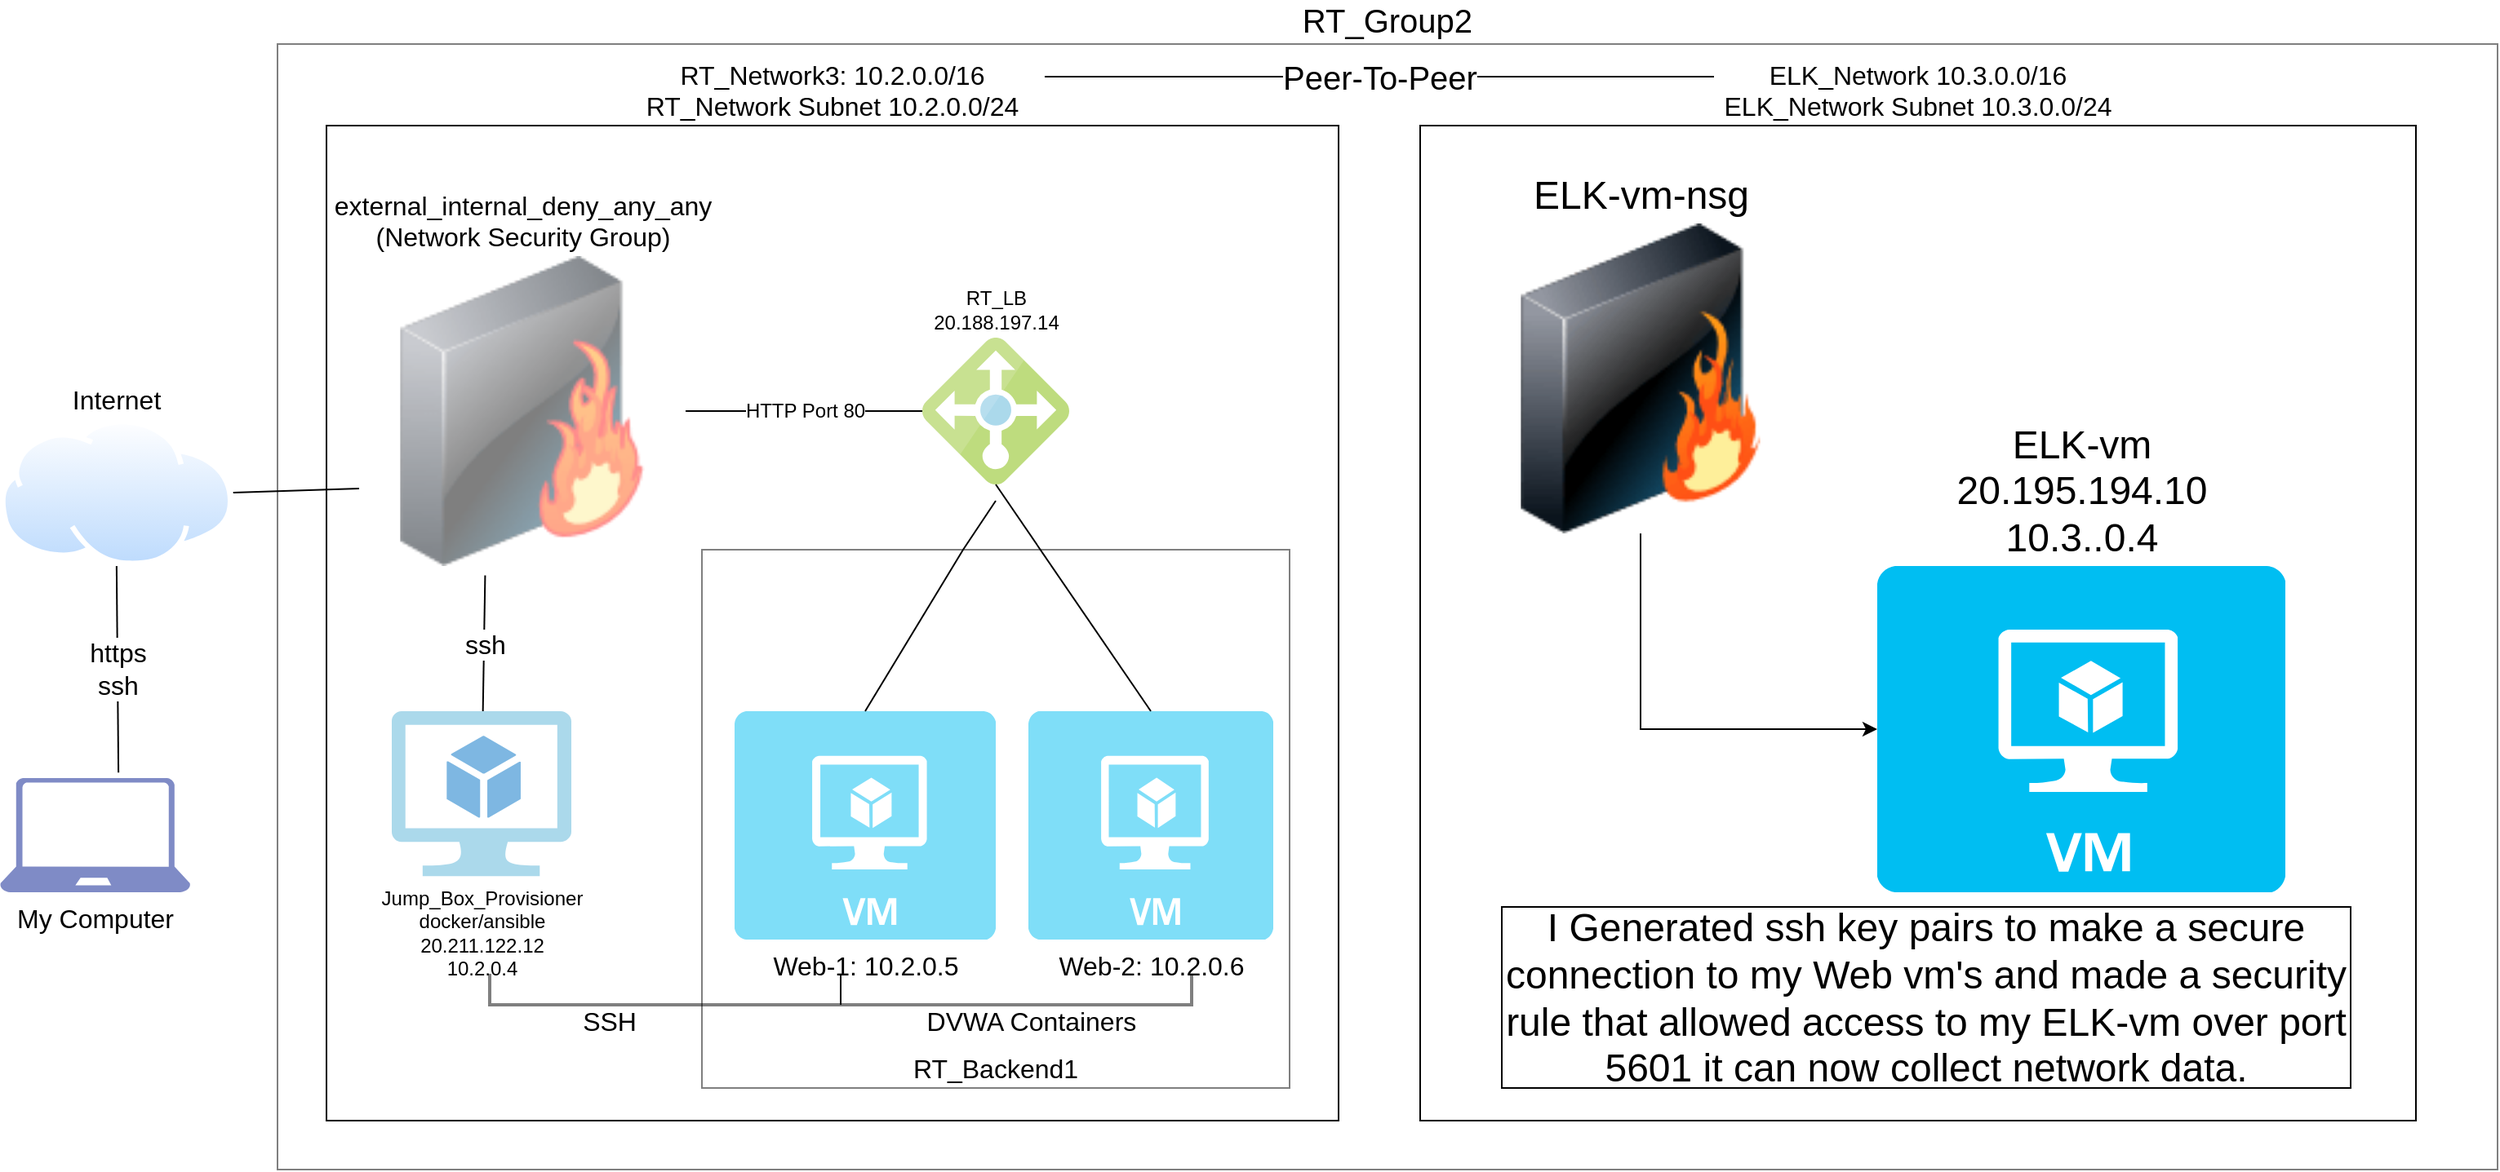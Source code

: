 <mxfile version="18.0.6" type="device"><diagram id="BsKbz5-NkPQYP5pjlKXJ" name="Page-1"><mxGraphModel dx="1564" dy="1078" grid="1" gridSize="10" guides="1" tooltips="1" connect="0" arrows="0" fold="1" page="1" pageScale="1" pageWidth="850" pageHeight="1100" math="0" shadow="0"><root><mxCell id="0"/><mxCell id="1" parent="0"/><object label="&lt;span style=&quot;font-size: 20px&quot;&gt;RT_Group2&lt;/span&gt;" id="tDIG5nRE4ZFMRcDhHl9I-1"><mxCell style="rounded=0;whiteSpace=wrap;html=1;verticalAlign=bottom;opacity=50;labelPosition=center;verticalLabelPosition=top;align=center;" parent="1" vertex="1"><mxGeometry x="170" y="40" width="1360" height="690" as="geometry"/></mxCell></object><mxCell id="tDIG5nRE4ZFMRcDhHl9I-2" value="RT_Network3: 10.2.0.0/16&lt;br&gt;RT_Network Subnet 10.2.0.0/24" style="rounded=0;whiteSpace=wrap;html=1;labelPosition=center;verticalLabelPosition=top;align=center;verticalAlign=bottom;fontSize=16;" parent="1" vertex="1"><mxGeometry x="200" y="90" width="620" height="610" as="geometry"/></mxCell><mxCell id="tDIG5nRE4ZFMRcDhHl9I-3" value="My Computer" style="sketch=0;aspect=fixed;pointerEvents=1;shadow=0;dashed=0;html=1;strokeColor=none;labelPosition=center;verticalLabelPosition=bottom;verticalAlign=top;align=center;fillColor=#00188D;shape=mxgraph.azure.laptop;fontSize=16;opacity=50;" parent="1" vertex="1"><mxGeometry y="490" width="116.67" height="70" as="geometry"/></mxCell><mxCell id="tDIG5nRE4ZFMRcDhHl9I-4" value="Internet" style="aspect=fixed;perimeter=ellipsePerimeter;html=1;align=center;shadow=0;dashed=0;spacingTop=3;image;image=img/lib/active_directory/internet_cloud.svg;fontSize=16;opacity=50;verticalAlign=bottom;labelPosition=center;verticalLabelPosition=top;" parent="1" vertex="1"><mxGeometry y="270" width="142.86" height="90" as="geometry"/></mxCell><mxCell id="tDIG5nRE4ZFMRcDhHl9I-5" value="https&lt;br&gt;ssh" style="endArrow=none;html=1;rounded=0;fontSize=16;entryX=0.622;entryY=-0.048;entryDx=0;entryDy=0;entryPerimeter=0;exitX=0.5;exitY=1;exitDx=0;exitDy=0;" parent="1" source="tDIG5nRE4ZFMRcDhHl9I-4" target="tDIG5nRE4ZFMRcDhHl9I-3" edge="1"><mxGeometry width="50" height="50" relative="1" as="geometry"><mxPoint x="370" y="390" as="sourcePoint"/><mxPoint x="420" y="340" as="targetPoint"/><Array as="points"/></mxGeometry></mxCell><mxCell id="tDIG5nRE4ZFMRcDhHl9I-8" value="external_internal_deny_any_any&lt;br&gt;(Network Security Group)" style="image;html=1;image=img/lib/clip_art/networking/Firewall-page1_128x128.png;fontSize=16;opacity=50;labelPosition=center;verticalLabelPosition=top;align=center;verticalAlign=bottom;" parent="1" vertex="1"><mxGeometry x="220" y="170" width="200" height="190" as="geometry"/></mxCell><mxCell id="tDIG5nRE4ZFMRcDhHl9I-9" value="Jump_Box_Provisioner&lt;br&gt;docker/ansible&lt;br&gt;20.211.122.12&lt;br&gt;10.2.0.4" style="sketch=0;aspect=fixed;html=1;points=[];align=center;image;fontSize=12;image=img/lib/mscae/Virtual_Machine_2.svg;opacity=50;" parent="1" vertex="1"><mxGeometry x="240" y="449.0" width="110" height="101.2" as="geometry"/></mxCell><mxCell id="tDIG5nRE4ZFMRcDhHl9I-10" value="ssh" style="endArrow=none;html=1;rounded=0;fontSize=16;entryX=0.386;entryY=1.03;entryDx=0;entryDy=0;entryPerimeter=0;" parent="1" source="tDIG5nRE4ZFMRcDhHl9I-9" target="tDIG5nRE4ZFMRcDhHl9I-8" edge="1"><mxGeometry width="50" height="50" relative="1" as="geometry"><mxPoint x="370" y="360" as="sourcePoint"/><mxPoint x="420" y="310" as="targetPoint"/></mxGeometry></mxCell><mxCell id="tDIG5nRE4ZFMRcDhHl9I-11" value="RT_Backend1" style="rounded=0;whiteSpace=wrap;html=1;fontSize=16;opacity=50;verticalAlign=bottom;labelPosition=center;verticalLabelPosition=middle;align=center;" parent="1" vertex="1"><mxGeometry x="430" y="350" width="360" height="330" as="geometry"/></mxCell><mxCell id="tDIG5nRE4ZFMRcDhHl9I-12" value="Web-1: 10.2.0.5" style="verticalLabelPosition=bottom;html=1;verticalAlign=top;align=center;strokeColor=none;fillColor=#00BEF2;shape=mxgraph.azure.virtual_machine;fontSize=16;opacity=50;" parent="1" vertex="1"><mxGeometry x="450" y="449" width="160" height="140" as="geometry"/></mxCell><mxCell id="tDIG5nRE4ZFMRcDhHl9I-13" value="Web-2: 10.2.0.6" style="verticalLabelPosition=bottom;html=1;verticalAlign=top;align=center;strokeColor=none;fillColor=#00BEF2;shape=mxgraph.azure.virtual_machine;fontSize=16;opacity=50;" parent="1" vertex="1"><mxGeometry x="630" y="449" width="150" height="140" as="geometry"/></mxCell><mxCell id="tDIG5nRE4ZFMRcDhHl9I-16" value="RT_LB&lt;br&gt;20.188.197.14" style="sketch=0;aspect=fixed;html=1;points=[];align=center;image;fontSize=12;image=img/lib/mscae/Load_Balancer_feature.svg;opacity=50;labelPosition=center;verticalLabelPosition=top;verticalAlign=bottom;" parent="1" vertex="1"><mxGeometry x="565" y="220" width="90" height="90" as="geometry"/></mxCell><mxCell id="tDIG5nRE4ZFMRcDhHl9I-17" value="" style="endArrow=none;html=1;rounded=0;fontSize=16;exitX=1;exitY=0.5;exitDx=0;exitDy=0;entryX=0;entryY=0.75;entryDx=0;entryDy=0;" parent="1" source="tDIG5nRE4ZFMRcDhHl9I-4" target="tDIG5nRE4ZFMRcDhHl9I-8" edge="1"><mxGeometry width="50" height="50" relative="1" as="geometry"><mxPoint x="370" y="370" as="sourcePoint"/><mxPoint x="220" y="315" as="targetPoint"/></mxGeometry></mxCell><mxCell id="tDIG5nRE4ZFMRcDhHl9I-19" value="HTTP Port 80" style="endArrow=none;html=1;rounded=0;fontSize=12;" parent="1" source="tDIG5nRE4ZFMRcDhHl9I-8" target="tDIG5nRE4ZFMRcDhHl9I-16" edge="1"><mxGeometry width="50" height="50" relative="1" as="geometry"><mxPoint x="370" y="370" as="sourcePoint"/><mxPoint x="420" y="320" as="targetPoint"/><Array as="points"/></mxGeometry></mxCell><mxCell id="tDIG5nRE4ZFMRcDhHl9I-24" value="&amp;nbsp; &amp;nbsp; &amp;nbsp;SSH&amp;nbsp; &amp;nbsp; &amp;nbsp; &amp;nbsp; &amp;nbsp; &amp;nbsp; &amp;nbsp; &amp;nbsp; &amp;nbsp; &amp;nbsp; &amp;nbsp; &amp;nbsp; &amp;nbsp; &amp;nbsp; &amp;nbsp; &amp;nbsp; &amp;nbsp; &amp;nbsp; &amp;nbsp; &amp;nbsp; DVWA Containers" style="strokeWidth=2;html=1;shape=mxgraph.flowchart.annotation_1;align=center;pointerEvents=1;fontSize=16;opacity=50;direction=north;verticalAlign=middle;labelPosition=center;verticalLabelPosition=bottom;" parent="1" vertex="1"><mxGeometry x="300" y="610" width="430" height="19" as="geometry"/></mxCell><mxCell id="tDIG5nRE4ZFMRcDhHl9I-25" value="" style="endArrow=none;html=1;rounded=0;fontSize=12;entryX=0;entryY=0.5;entryDx=0;entryDy=0;entryPerimeter=0;exitX=1;exitY=0.5;exitDx=0;exitDy=0;exitPerimeter=0;" parent="1" source="tDIG5nRE4ZFMRcDhHl9I-24" target="tDIG5nRE4ZFMRcDhHl9I-24" edge="1"><mxGeometry width="50" height="50" relative="1" as="geometry"><mxPoint x="350" y="320" as="sourcePoint"/><mxPoint x="400" y="270" as="targetPoint"/></mxGeometry></mxCell><mxCell id="tDIG5nRE4ZFMRcDhHl9I-27" value="" style="endArrow=none;html=1;rounded=0;fontSize=16;entryX=0.5;entryY=1;entryDx=0;entryDy=0;entryPerimeter=0;exitX=0.5;exitY=0;exitDx=0;exitDy=0;exitPerimeter=0;" parent="1" source="tDIG5nRE4ZFMRcDhHl9I-13" target="tDIG5nRE4ZFMRcDhHl9I-16" edge="1"><mxGeometry width="50" height="50" relative="1" as="geometry"><mxPoint x="350" y="320" as="sourcePoint"/><mxPoint x="400" y="270" as="targetPoint"/></mxGeometry></mxCell><mxCell id="tDIG5nRE4ZFMRcDhHl9I-28" value="" style="endArrow=none;html=1;rounded=0;fontSize=16;entryX=0.5;entryY=0;entryDx=0;entryDy=0;entryPerimeter=0;" parent="1" target="tDIG5nRE4ZFMRcDhHl9I-12" edge="1"><mxGeometry width="50" height="50" relative="1" as="geometry"><mxPoint x="610" y="320" as="sourcePoint"/><mxPoint x="400" y="270" as="targetPoint"/><Array as="points"><mxPoint x="590" y="350"/></Array></mxGeometry></mxCell><mxCell id="tWKPvKQQADU8erUnLl7Z-3" value="ELK_Network 10.3.0.0/16&lt;br&gt;ELK_Network Subnet 10.3.0.0/24" style="whiteSpace=wrap;html=1;aspect=fixed;fontSize=16;verticalAlign=bottom;labelPosition=center;verticalLabelPosition=top;align=center;" vertex="1" parent="1"><mxGeometry x="870" y="90" width="610" height="610" as="geometry"/></mxCell><mxCell id="tWKPvKQQADU8erUnLl7Z-5" value="Peer-To-Peer" style="endArrow=none;html=1;rounded=0;fontSize=20;" edge="1" parent="1"><mxGeometry width="50" height="50" relative="1" as="geometry"><mxPoint x="640" y="60" as="sourcePoint"/><mxPoint x="1050" y="60" as="targetPoint"/></mxGeometry></mxCell><mxCell id="tWKPvKQQADU8erUnLl7Z-8" style="edgeStyle=orthogonalEdgeStyle;rounded=0;orthogonalLoop=1;jettySize=auto;html=1;exitX=0.5;exitY=1;exitDx=0;exitDy=0;entryX=0;entryY=0.5;entryDx=0;entryDy=0;entryPerimeter=0;fontSize=24;" edge="1" parent="1" source="tWKPvKQQADU8erUnLl7Z-6" target="tWKPvKQQADU8erUnLl7Z-7"><mxGeometry relative="1" as="geometry"/></mxCell><mxCell id="tWKPvKQQADU8erUnLl7Z-6" value="ELK-vm-nsg" style="image;html=1;image=img/lib/clip_art/networking/Firewall_128x128.png;fontSize=24;labelPosition=center;verticalLabelPosition=top;align=center;verticalAlign=bottom;" vertex="1" parent="1"><mxGeometry x="920" y="150" width="170" height="190" as="geometry"/></mxCell><mxCell id="tWKPvKQQADU8erUnLl7Z-7" value="ELK-vm&lt;br&gt;20.195.194.10&lt;br&gt;10.3..0.4" style="verticalLabelPosition=top;html=1;verticalAlign=bottom;align=center;strokeColor=none;fillColor=#00BEF2;shape=mxgraph.azure.virtual_machine;fontSize=24;labelPosition=center;" vertex="1" parent="1"><mxGeometry x="1150" y="360" width="250" height="200" as="geometry"/></mxCell><mxCell id="tWKPvKQQADU8erUnLl7Z-9" value="I Generated ssh key pairs to make a secure connection to my Web vm's and made a security rule that allowed access to my ELK-vm over port 5601 it can now collect network data." style="rounded=0;whiteSpace=wrap;html=1;fontSize=24;" vertex="1" parent="1"><mxGeometry x="920" y="569" width="520" height="111" as="geometry"/></mxCell></root></mxGraphModel></diagram></mxfile>